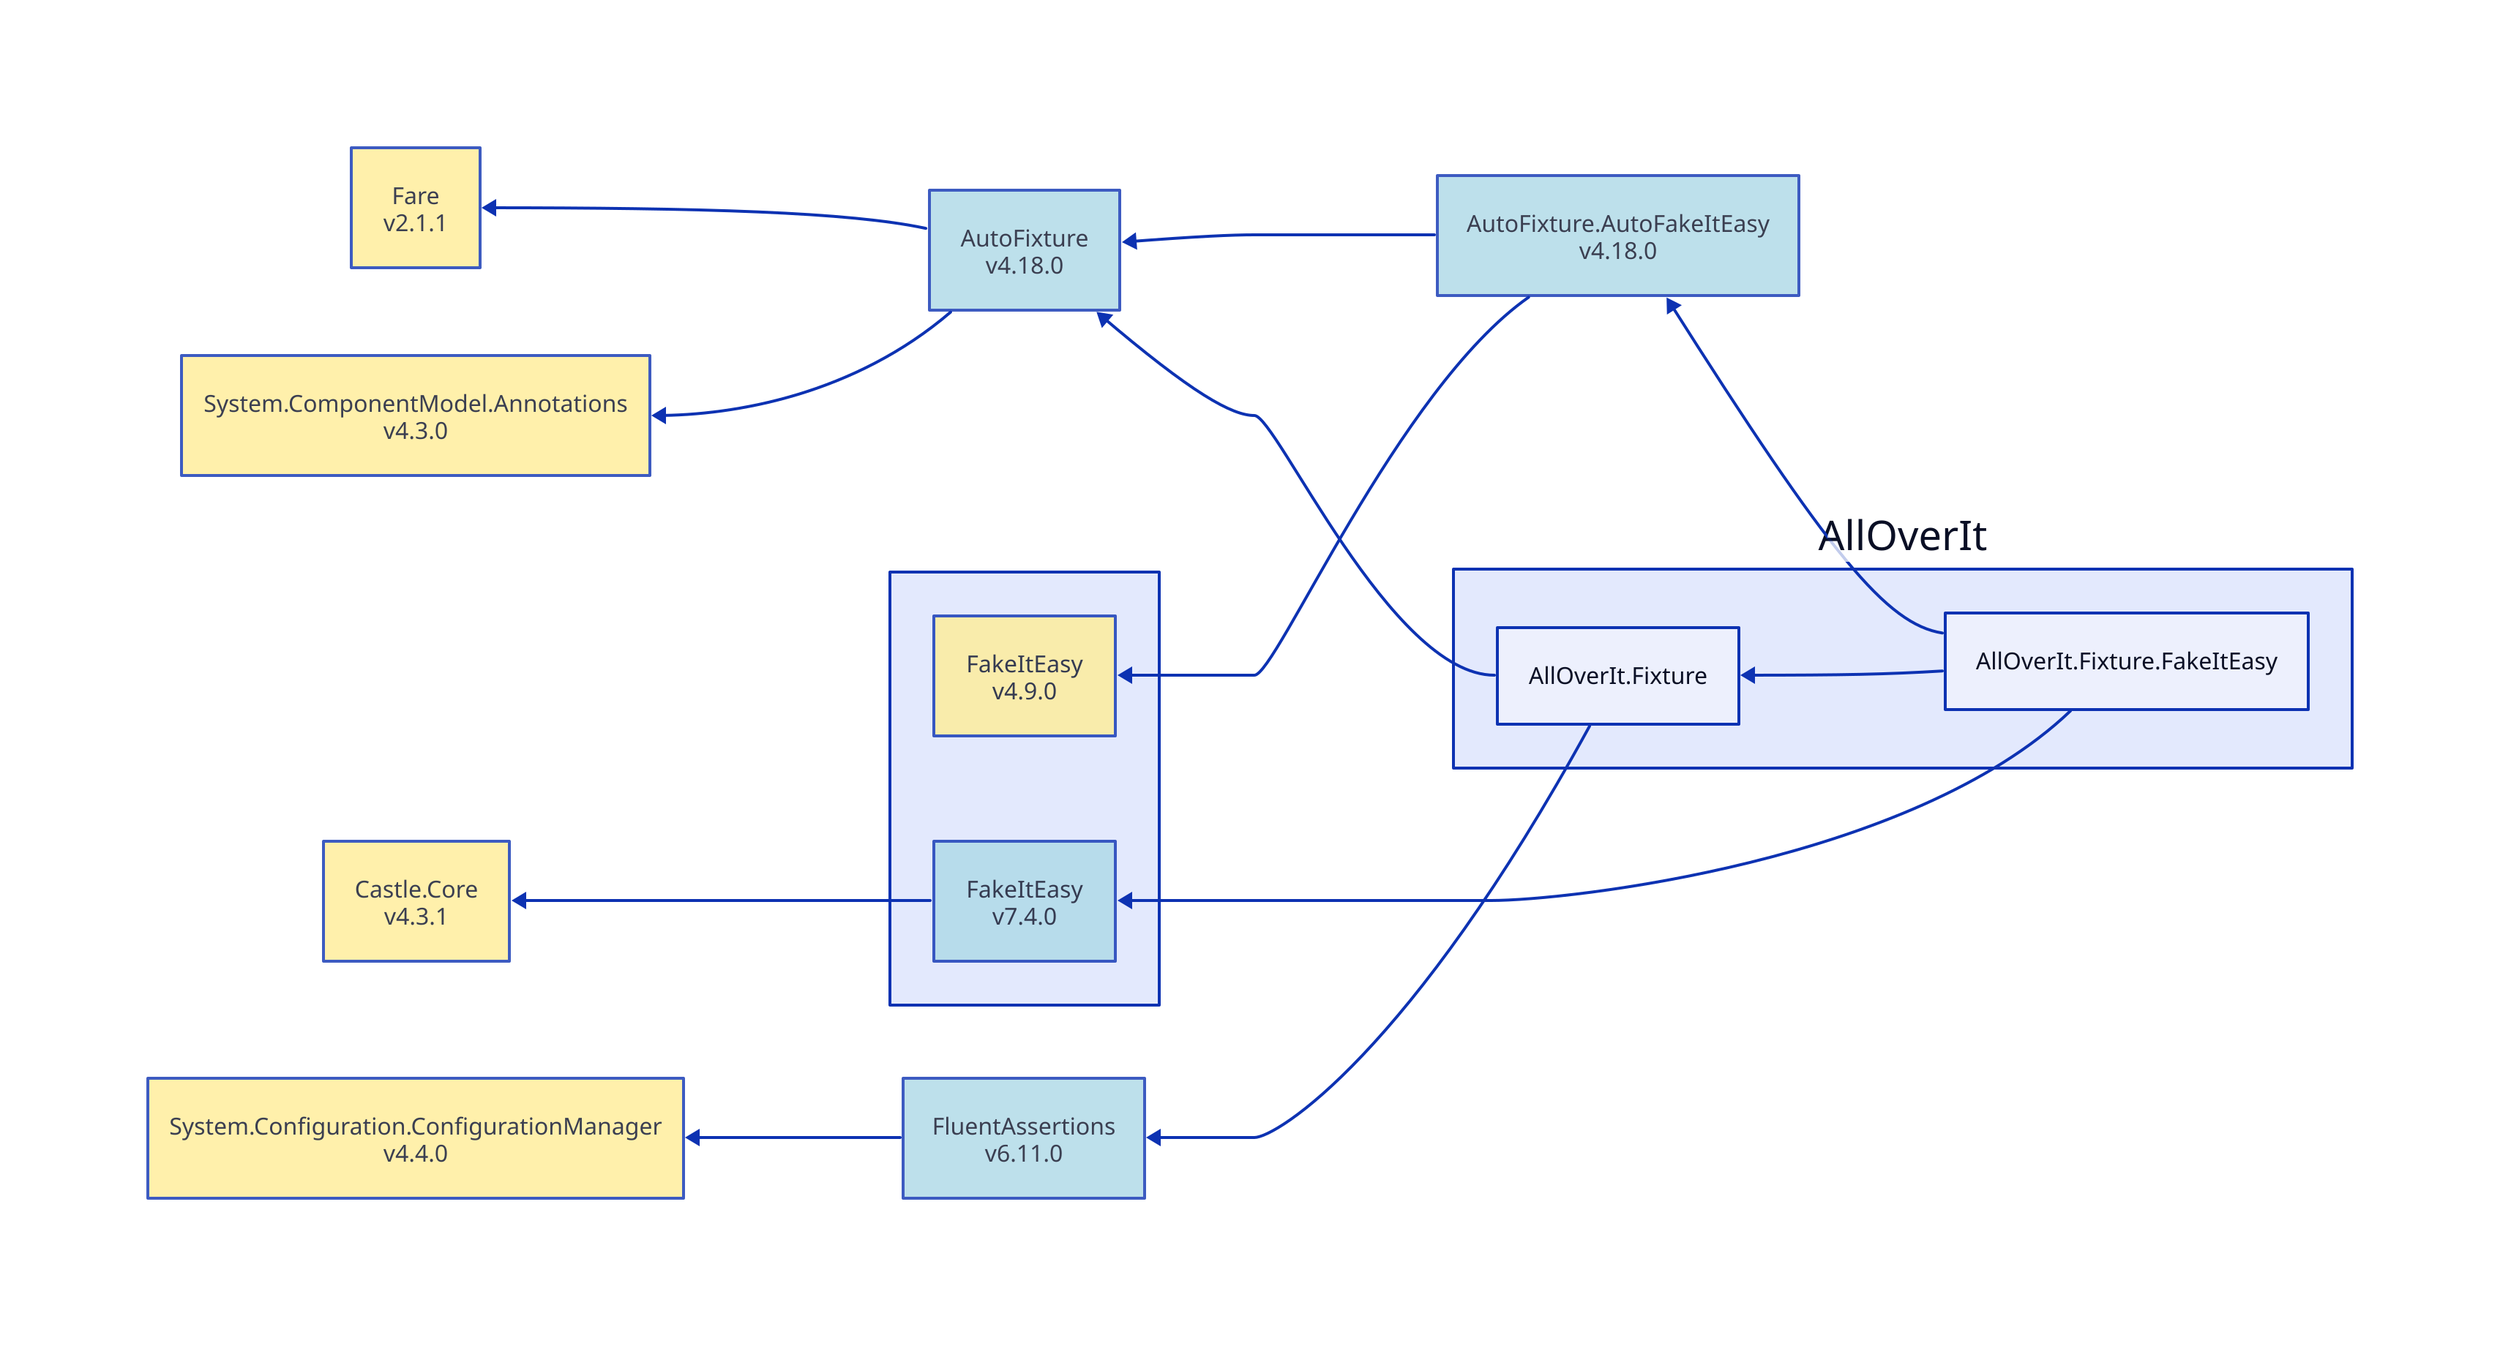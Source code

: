 direction: left

aoi: AllOverIt
aoi.alloverit-fixture-fakeiteasy: AllOverIt.Fixture.FakeItEasy
autofixture-autofakeiteasy_4-18-0: AutoFixture.AutoFakeItEasy\nv4.18.0
autofixture-autofakeiteasy_4-18-0.style.fill: "#ADD8E6"
autofixture-autofakeiteasy_4-18-0.style.opacity: 0.8
autofixture_4-18-0: AutoFixture\nv4.18.0
autofixture_4-18-0.style.opacity: 0.8
autofixture_4-18-0.style.fill: "#ADD8E6"
autofixture_4-18-0 <- autofixture-autofakeiteasy_4-18-0
fakeiteasy-group: ""
fakeiteasy-group.fakeiteasy_4-9-0: FakeItEasy\nv4.9.0
fakeiteasy-group.fakeiteasy_4-9-0.style.fill: "#FFEC96"
fakeiteasy-group.fakeiteasy_4-9-0.style.opacity: 0.8
fakeiteasy-group.fakeiteasy_4-9-0 <- autofixture-autofakeiteasy_4-18-0
autofixture-autofakeiteasy_4-18-0 <- aoi.alloverit-fixture-fakeiteasy
fakeiteasy-group.fakeiteasy_7-4-0: FakeItEasy\nv7.4.0
fakeiteasy-group.fakeiteasy_7-4-0.style.fill: "#ADD8E6"
fakeiteasy-group.fakeiteasy_7-4-0.style.opacity: 0.8
castle-core_4-3-1: Castle.Core\nv4.3.1
castle-core_4-3-1.style.fill: "#FFEC96"
castle-core_4-3-1.style.opacity: 0.8
castle-core_4-3-1 <- fakeiteasy-group.fakeiteasy_7-4-0
fakeiteasy-group.fakeiteasy_7-4-0 <- aoi.alloverit-fixture-fakeiteasy
aoi.alloverit-fixture: AllOverIt.Fixture
fare_2-1-1: Fare\nv2.1.1
fare_2-1-1.style.fill: "#FFEC96"
fare_2-1-1.style.opacity: 0.8
fare_2-1-1 <- autofixture_4-18-0
system-componentmodel-annotations_4-3-0: System.ComponentModel.Annotations\nv4.3.0
system-componentmodel-annotations_4-3-0.style.fill: "#FFEC96"
system-componentmodel-annotations_4-3-0.style.opacity: 0.8
system-componentmodel-annotations_4-3-0 <- autofixture_4-18-0
autofixture_4-18-0 <- aoi.alloverit-fixture
fluentassertions_6-11-0: FluentAssertions\nv6.11.0
fluentassertions_6-11-0.style.fill: "#ADD8E6"
fluentassertions_6-11-0.style.opacity: 0.8
system-configuration-configurationmanager_4-4-0: System.Configuration.ConfigurationManager\nv4.4.0
system-configuration-configurationmanager_4-4-0.style.fill: "#FFEC96"
system-configuration-configurationmanager_4-4-0.style.opacity: 0.8
system-configuration-configurationmanager_4-4-0 <- fluentassertions_6-11-0
fluentassertions_6-11-0 <- aoi.alloverit-fixture
aoi.alloverit-fixture <- aoi.alloverit-fixture-fakeiteasy
